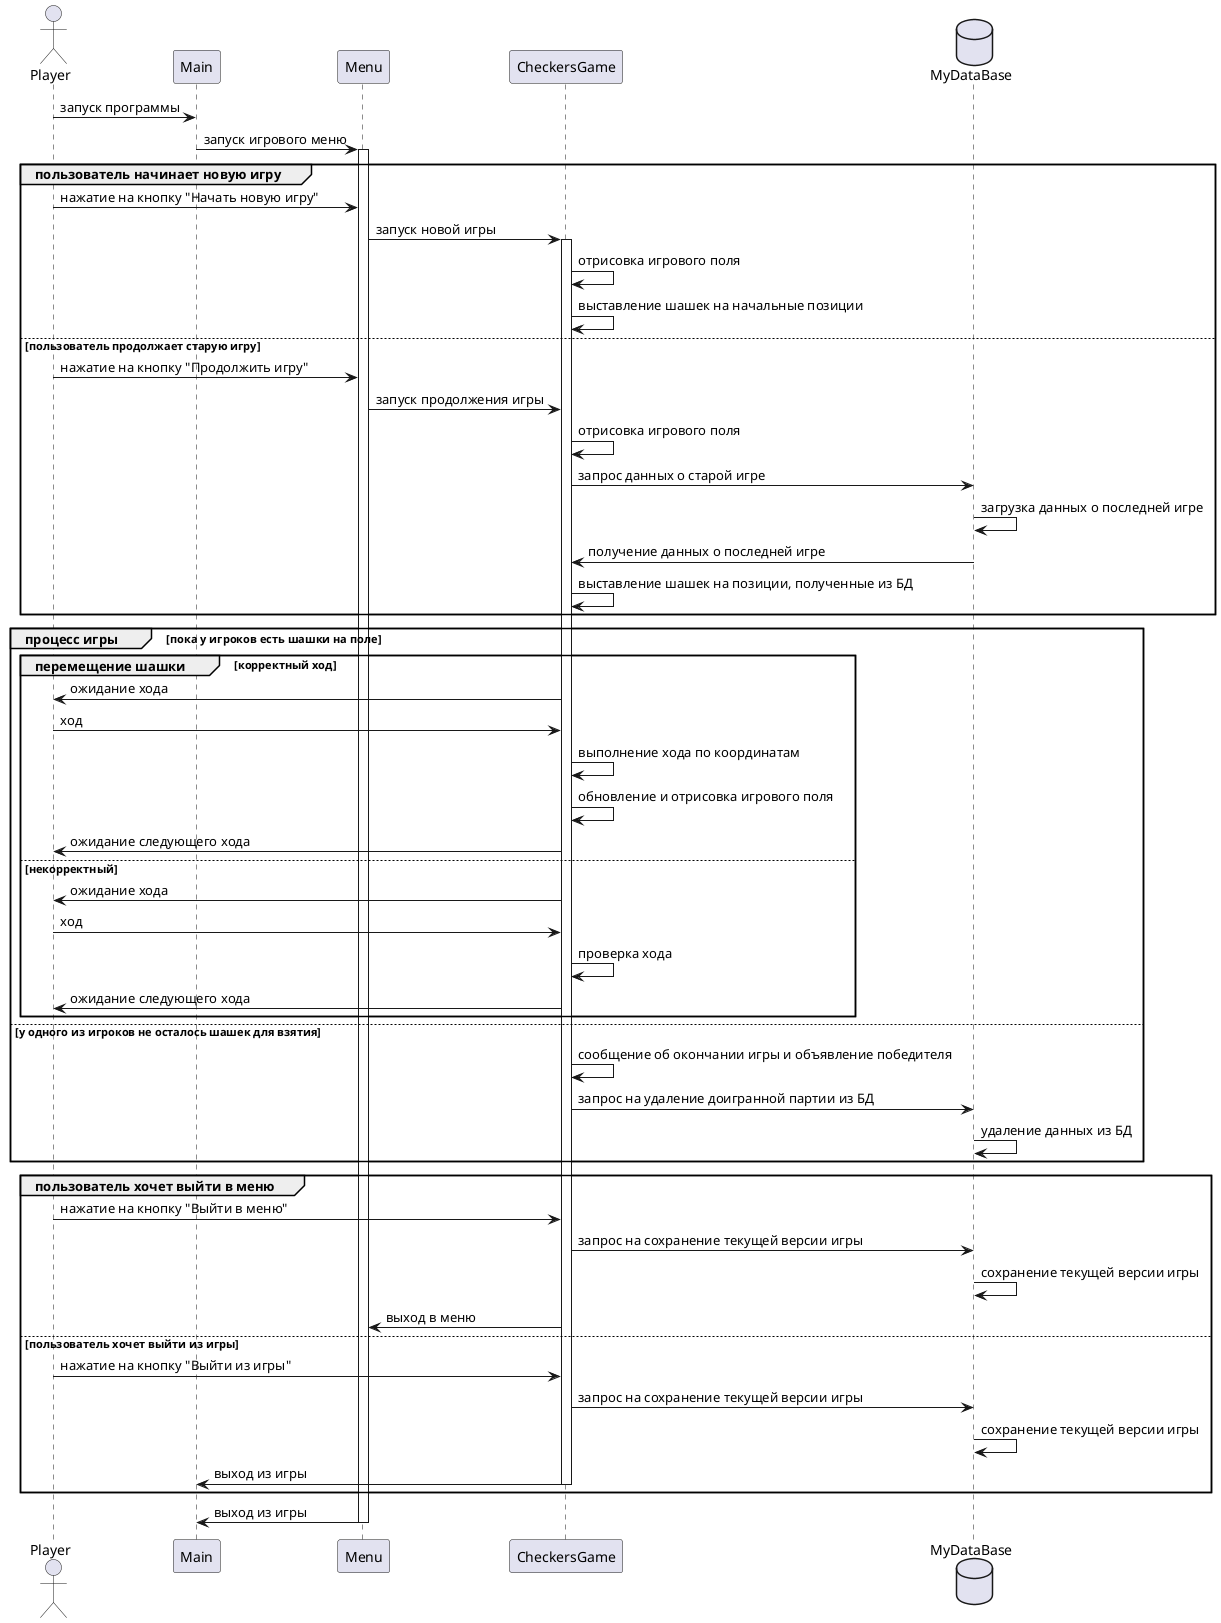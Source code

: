 @startuml
actor Player
participant Main
participant Menu
participant CheckersGame as Game
database MyDataBase as db

Player -> Main : запуск программы
Main -> Menu : запуск игрового меню
    activate Menu
    group пользователь начинает новую игру
        Player -> Menu : нажатие на кнопку "Начать новую игру"
        Menu -> Game : запуск новой игры
        activate Game
        Game -> Game : отрисовка игрового поля
        Game -> Game : выставление шашек на начальные позиции
    else пользователь продолжает старую игру
        Player -> Menu : нажатие на кнопку "Продолжить игру"
        Menu -> Game : запуск продолжения игры
        Game -> Game : отрисовка игрового поля

        Game -> db : запрос данных о старой игре
        db -> db : загрузка данных о последней игре
        db -> Game : получение данных о последней игре

        Game -> Game : выставление шашек на позиции, полученные из БД
    end

    group процесс игры [пока у игроков есть шашки на поле]
        group перемещение шашки [корректный ход]
            Game -> Player : ожидание хода
            Player -> Game : ход
            Game -> Game : выполнение хода по координатам
            Game -> Game : обновление и отрисовка игрового поля
            Game -> Player : ожидание следующего хода
        else некорректный
            Game -> Player : ожидание хода
            Player -> Game : ход
            Game -> Game : проверка хода
            Game -> Player : ожидание следующего хода
        end
    else у одного из игроков не осталось шашек для взятия
        Game -> Game : сообщение об окончании игры и объявление победителя
        Game -> db : запрос на удаление доигранной партии из БД
        db -> db : удаление данных из БД
    end

    group пользователь хочет выйти в меню
        Player -> Game : нажатие на кнопку "Выйти в меню"
        Game -> db : запрос на сохранение текущей версии игры
        db -> db : сохранение текущей версии игры

        Game -> Menu :  выход в меню
    else пользователь хочет выйти из игры
    Player -> Game : нажатие на кнопку "Выйти из игры"
        Game -> db : запрос на сохранение текущей версии игры
        db -> db : сохранение текущей версии игры

        Game -> Main : выход из игры
        deactivate Game
    end
Menu -> Main : выход из игры
deactivate Menu
@enduml